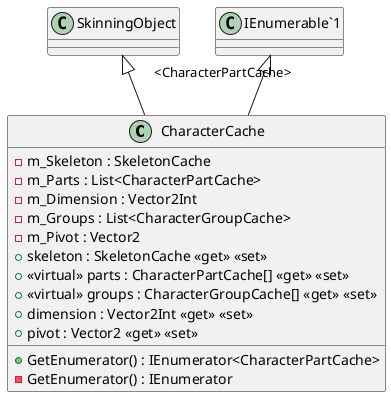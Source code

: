 @startuml
class CharacterCache {
    - m_Skeleton : SkeletonCache
    - m_Parts : List<CharacterPartCache>
    - m_Dimension : Vector2Int
    - m_Groups : List<CharacterGroupCache>
    - m_Pivot : Vector2
    + skeleton : SkeletonCache <<get>> <<set>>
    + <<virtual>> parts : CharacterPartCache[] <<get>> <<set>>
    + <<virtual>> groups : CharacterGroupCache[] <<get>> <<set>>
    + dimension : Vector2Int <<get>> <<set>>
    + pivot : Vector2 <<get>> <<set>>
    + GetEnumerator() : IEnumerator<CharacterPartCache>
    - GetEnumerator() : IEnumerator
}
SkinningObject <|-- CharacterCache
"IEnumerable`1" "<CharacterPartCache>" <|-- CharacterCache
@enduml
